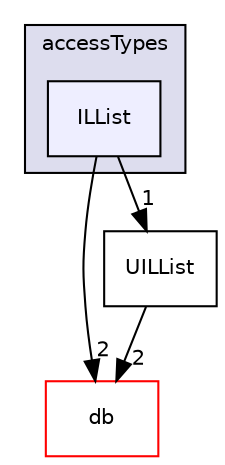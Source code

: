 digraph "src/OpenFOAM/containers/LinkedLists/accessTypes/ILList" {
  bgcolor=transparent;
  compound=true
  node [ fontsize="10", fontname="Helvetica"];
  edge [ labelfontsize="10", labelfontname="Helvetica"];
  subgraph clusterdir_57bc99d9bbe398ddf18eacd9434279ec {
    graph [ bgcolor="#ddddee", pencolor="black", label="accessTypes" fontname="Helvetica", fontsize="10", URL="dir_57bc99d9bbe398ddf18eacd9434279ec.html"]
  dir_7b938eb3df2a8d74bc19b610ade6a8d7 [shape=box, label="ILList", style="filled", fillcolor="#eeeeff", pencolor="black", URL="dir_7b938eb3df2a8d74bc19b610ade6a8d7.html"];
  }
  dir_63c634f7a7cfd679ac26c67fb30fc32f [shape=box label="db" color="red" URL="dir_63c634f7a7cfd679ac26c67fb30fc32f.html"];
  dir_b72784fc22e2256506e26a90c4ccea43 [shape=box label="UILList" URL="dir_b72784fc22e2256506e26a90c4ccea43.html"];
  dir_7b938eb3df2a8d74bc19b610ade6a8d7->dir_63c634f7a7cfd679ac26c67fb30fc32f [headlabel="2", labeldistance=1.5 headhref="dir_001925_001953.html"];
  dir_7b938eb3df2a8d74bc19b610ade6a8d7->dir_b72784fc22e2256506e26a90c4ccea43 [headlabel="1", labeldistance=1.5 headhref="dir_001925_001928.html"];
  dir_b72784fc22e2256506e26a90c4ccea43->dir_63c634f7a7cfd679ac26c67fb30fc32f [headlabel="2", labeldistance=1.5 headhref="dir_001928_001953.html"];
}
